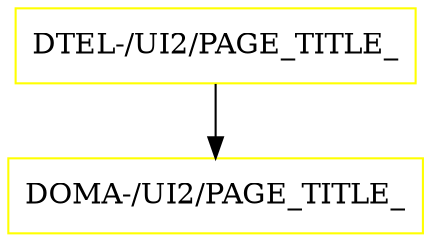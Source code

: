 digraph G {
  "DTEL-/UI2/PAGE_TITLE_" [shape=box,color=yellow];
  "DOMA-/UI2/PAGE_TITLE_" [shape=box,color=yellow,URL="./DOMA_%23UI2%23PAGE_TITLE_.html"];
  "DTEL-/UI2/PAGE_TITLE_" -> "DOMA-/UI2/PAGE_TITLE_";
}
